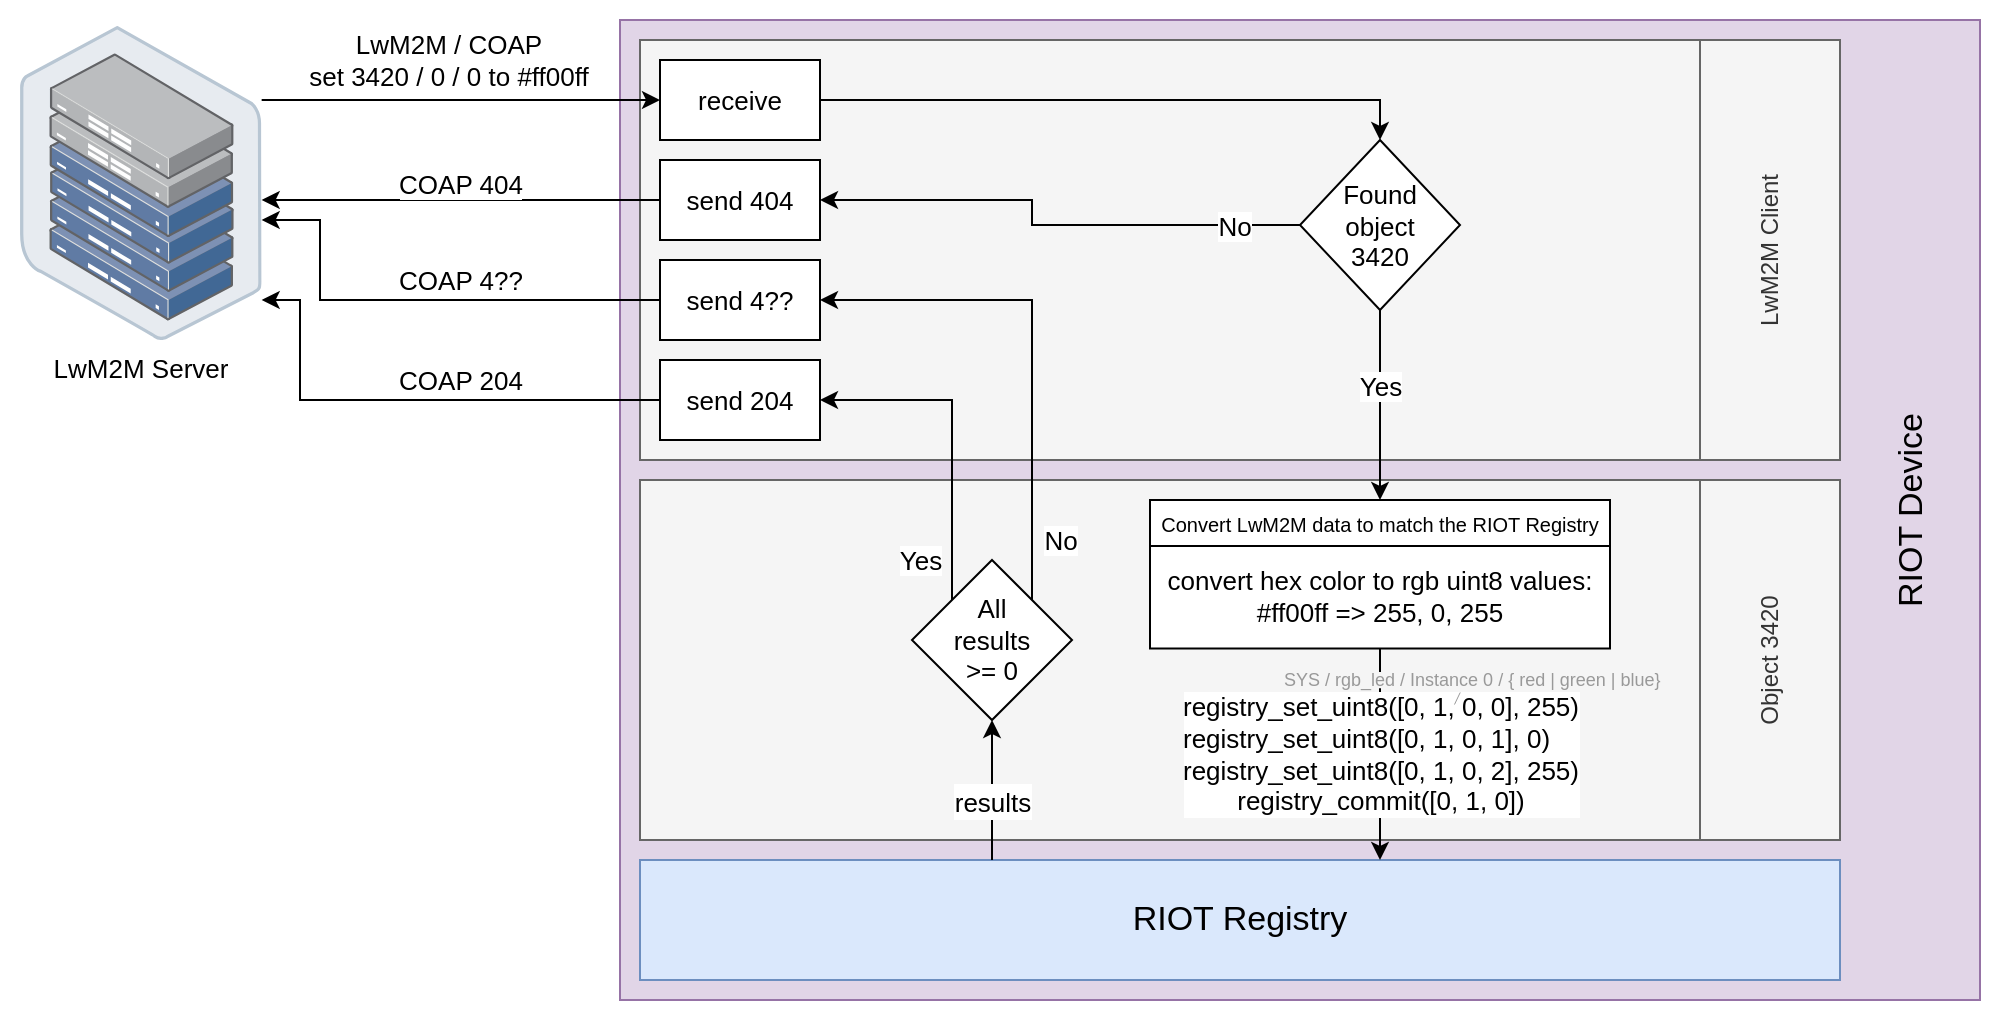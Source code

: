 <mxfile>
    <diagram id="fjN8D4Odn0497USpxgly" name="Page-1">
        <mxGraphModel dx="2541" dy="782" grid="1" gridSize="10" guides="1" tooltips="1" connect="1" arrows="1" fold="1" page="1" pageScale="1" pageWidth="1169" pageHeight="827" background="#FFFFFF" math="0" shadow="0">
            <root>
                <mxCell id="0"/>
                <mxCell id="1" parent="0"/>
                <mxCell id="346" value="" style="rounded=0;whiteSpace=wrap;html=1;strokeColor=none;" parent="1" vertex="1">
                    <mxGeometry x="-1160" width="1000" height="510" as="geometry"/>
                </mxCell>
                <mxCell id="387" value="&lt;font style=&quot;font-size: 17px&quot;&gt;RIOT Device&lt;/font&gt;" style="rounded=0;whiteSpace=wrap;html=1;fillColor=#e1d5e7;strokeColor=#9673a6;horizontal=0;align=center;verticalAlign=bottom;spacingBottom=22;" parent="1" vertex="1">
                    <mxGeometry x="-850" y="10" width="680" height="490" as="geometry"/>
                </mxCell>
                <mxCell id="388" value="" style="rounded=0;whiteSpace=wrap;html=1;fillColor=#f5f5f5;strokeColor=#666666;fontColor=#333333;" parent="1" vertex="1">
                    <mxGeometry x="-840" y="240" width="530" height="180" as="geometry"/>
                </mxCell>
                <mxCell id="364" value="" style="rounded=0;whiteSpace=wrap;html=1;fillColor=#f5f5f5;strokeColor=#666666;fontColor=#333333;" parent="1" vertex="1">
                    <mxGeometry x="-840" y="20" width="530" height="210" as="geometry"/>
                </mxCell>
                <mxCell id="365" value="&lt;font style=&quot;font-size: 13px&quot;&gt;LwM2M Server&lt;/font&gt;" style="points=[];aspect=fixed;html=1;align=center;shadow=0;dashed=0;image;image=img/lib/allied_telesis/storage/Datacenter_Server_Half_Rack_ToR.svg;" parent="1" vertex="1">
                    <mxGeometry x="-1150" y="13" width="120.83" height="157" as="geometry"/>
                </mxCell>
                <mxCell id="366" value="&lt;font style=&quot;font-size: 13px&quot;&gt;LwM2M / COAP&lt;br&gt;set 3420 / 0 / 0 to #ff00ff&lt;/font&gt;" style="edgeStyle=elbowEdgeStyle;rounded=0;html=1;" parent="1" source="365" target="397" edge="1">
                    <mxGeometry x="-0.064" y="20" relative="1" as="geometry">
                        <mxPoint x="-1010" y="-150" as="sourcePoint"/>
                        <mxPoint x="-820" y="80" as="targetPoint"/>
                        <Array as="points">
                            <mxPoint x="-920" y="50"/>
                            <mxPoint x="-1040" y="50"/>
                        </Array>
                        <mxPoint as="offset"/>
                    </mxGeometry>
                </mxCell>
                <mxCell id="367" value="&lt;font style=&quot;font-size: 13px&quot;&gt;No&lt;/font&gt;" style="edgeStyle=elbowEdgeStyle;rounded=0;html=1;startArrow=none;exitX=0;exitY=0.5;exitDx=0;exitDy=0;entryX=1;entryY=0.5;entryDx=0;entryDy=0;" parent="1" source="368" edge="1" target="398">
                    <mxGeometry x="-0.736" relative="1" as="geometry">
                        <mxPoint x="-644" y="113" as="targetPoint"/>
                        <Array as="points">
                            <mxPoint x="-644" y="105"/>
                            <mxPoint x="-600" y="90"/>
                            <mxPoint x="-643" y="104"/>
                            <mxPoint x="-580" y="100"/>
                            <mxPoint x="-611" y="140"/>
                            <mxPoint x="-730" y="140"/>
                        </Array>
                        <mxPoint as="offset"/>
                    </mxGeometry>
                </mxCell>
                <mxCell id="368" value="&lt;font style=&quot;font-size: 13px&quot;&gt;Found &lt;br&gt;object&lt;br&gt;3420&lt;/font&gt;" style="rhombus;whiteSpace=wrap;html=1;" parent="1" vertex="1">
                    <mxGeometry x="-510" y="70" width="80" height="85" as="geometry"/>
                </mxCell>
                <mxCell id="369" value="&lt;font style=&quot;font-size: 13px&quot;&gt;Yes&lt;/font&gt;" style="edgeStyle=elbowEdgeStyle;rounded=0;html=1;exitX=0.5;exitY=1;exitDx=0;exitDy=0;" parent="1" source="368" target="382" edge="1">
                    <mxGeometry x="-0.2" relative="1" as="geometry">
                        <mxPoint x="-670" y="-150" as="targetPoint"/>
                        <mxPoint as="offset"/>
                        <mxPoint x="-495" y="110" as="sourcePoint"/>
                    </mxGeometry>
                </mxCell>
                <mxCell id="372" value="" style="edgeStyle=orthogonalEdgeStyle;rounded=0;html=1;entryX=0.5;entryY=0;entryDx=0;entryDy=0;exitX=1;exitY=0.5;exitDx=0;exitDy=0;" parent="1" source="397" target="368" edge="1">
                    <mxGeometry x="-0.2" relative="1" as="geometry">
                        <mxPoint x="-470" y="90" as="targetPoint"/>
                        <mxPoint as="offset"/>
                        <mxPoint x="-740" y="80" as="sourcePoint"/>
                        <Array as="points">
                            <mxPoint x="-470" y="50"/>
                        </Array>
                    </mxGeometry>
                </mxCell>
                <mxCell id="373" value="&lt;font style=&quot;font-size: 17px&quot;&gt;RIOT Registry&lt;/font&gt;" style="rounded=0;whiteSpace=wrap;html=1;fillColor=#dae8fc;strokeColor=#6c8ebf;" parent="1" vertex="1">
                    <mxGeometry x="-840" y="430" width="600" height="60" as="geometry"/>
                </mxCell>
                <mxCell id="374" value="&lt;font style=&quot;font-size: 13px&quot;&gt;&lt;font style=&quot;font-size: 13px&quot;&gt;registry_set_uint8([0, 1, 0, 0], 255)&lt;br&gt;&lt;/font&gt;&lt;/font&gt;&lt;div style=&quot;text-align: left ; font-size: 13px&quot;&gt;&lt;font style=&quot;font-size: 13px&quot;&gt;registry_set_uint8([0, 1, 0, 1], 0)&lt;/font&gt;&lt;/div&gt;&lt;font style=&quot;font-size: 13px&quot;&gt;registry_set_uint8([0, 1, 0, 2], 255)&lt;br&gt;registry_commit([0, 1, 0])&lt;br&gt;&lt;/font&gt;" style="edgeStyle=elbowEdgeStyle;rounded=0;html=1;" parent="1" source="381" target="373" edge="1">
                    <mxGeometry relative="1" as="geometry">
                        <mxPoint x="-644" y="140" as="targetPoint"/>
                        <mxPoint as="offset"/>
                        <mxPoint x="-750" y="140" as="sourcePoint"/>
                    </mxGeometry>
                </mxCell>
                <mxCell id="375" value="" style="edgeStyle=elbowEdgeStyle;rounded=0;html=1;entryX=0.5;entryY=1;entryDx=0;entryDy=0;" parent="1" source="373" target="377" edge="1">
                    <mxGeometry relative="1" as="geometry">
                        <mxPoint x="-1080" y="420" as="targetPoint"/>
                        <mxPoint x="-355" y="170" as="sourcePoint"/>
                    </mxGeometry>
                </mxCell>
                <mxCell id="376" value="&lt;font style=&quot;font-size: 13px&quot;&gt;results&lt;/font&gt;" style="edgeLabel;html=1;align=center;verticalAlign=middle;resizable=0;points=[];fontSize=15;" parent="375" vertex="1" connectable="0">
                    <mxGeometry x="-0.329" y="2" relative="1" as="geometry">
                        <mxPoint x="2" y="-7" as="offset"/>
                    </mxGeometry>
                </mxCell>
                <mxCell id="377" value="&lt;font style=&quot;font-size: 13px&quot;&gt;All &lt;br&gt;results &lt;br&gt;&amp;gt;= 0&lt;/font&gt;" style="rhombus;whiteSpace=wrap;html=1;" parent="1" vertex="1">
                    <mxGeometry x="-704" y="280" width="80" height="80" as="geometry"/>
                </mxCell>
                <mxCell id="378" value="&lt;font style=&quot;font-size: 13px&quot;&gt;No&lt;/font&gt;" style="edgeStyle=elbowEdgeStyle;rounded=0;html=1;exitX=1;exitY=0;exitDx=0;exitDy=0;entryX=1;entryY=0.5;entryDx=0;entryDy=0;" parent="1" source="377" target="405" edge="1">
                    <mxGeometry x="-0.765" y="-14" relative="1" as="geometry">
                        <mxPoint x="-644" y="100" as="targetPoint"/>
                        <mxPoint as="offset"/>
                        <mxPoint x="-930" as="sourcePoint"/>
                        <Array as="points">
                            <mxPoint x="-644" y="160"/>
                            <mxPoint x="-630" y="150"/>
                            <mxPoint x="-664" y="160"/>
                            <mxPoint x="-664" y="220"/>
                            <mxPoint x="-664" y="180"/>
                            <mxPoint x="-710" y="150"/>
                            <mxPoint x="-720" y="90"/>
                        </Array>
                    </mxGeometry>
                </mxCell>
                <mxCell id="379" value="&lt;font style=&quot;font-size: 13px&quot;&gt;Yes&lt;/font&gt;" style="edgeStyle=elbowEdgeStyle;rounded=0;html=1;startArrow=none;exitX=0;exitY=0;exitDx=0;exitDy=0;entryX=1;entryY=0.5;entryDx=0;entryDy=0;" parent="1" source="377" target="400" edge="1">
                    <mxGeometry x="-0.759" y="16" relative="1" as="geometry">
                        <mxPoint x="-634" y="100" as="targetPoint"/>
                        <mxPoint as="offset"/>
                        <mxPoint x="-760" y="240" as="sourcePoint"/>
                        <Array as="points">
                            <mxPoint x="-684" y="210"/>
                            <mxPoint x="-700" y="210"/>
                            <mxPoint x="-700" y="200"/>
                        </Array>
                    </mxGeometry>
                </mxCell>
                <mxCell id="393" value="LwM2M Client" style="rounded=0;whiteSpace=wrap;html=1;fillColor=#f5f5f5;strokeColor=#666666;fontColor=#333333;horizontal=0;" parent="1" vertex="1">
                    <mxGeometry x="-310" y="20" width="70" height="210" as="geometry"/>
                </mxCell>
                <mxCell id="394" value="Object 3420" style="rounded=0;whiteSpace=wrap;html=1;fillColor=#f5f5f5;strokeColor=#666666;fontColor=#333333;horizontal=0;" parent="1" vertex="1">
                    <mxGeometry x="-310" y="240" width="70" height="180" as="geometry"/>
                </mxCell>
                <mxCell id="397" value="&lt;font color=&quot;#000000&quot; style=&quot;font-size: 13px&quot;&gt;receive&lt;/font&gt;" style="rounded=0;whiteSpace=wrap;html=1;labelBackgroundColor=none;fontSize=17;" parent="1" vertex="1">
                    <mxGeometry x="-830" y="30" width="80" height="40" as="geometry"/>
                </mxCell>
                <mxCell id="398" value="&lt;font color=&quot;#000000&quot; style=&quot;font-size: 13px&quot;&gt;send 404&lt;/font&gt;" style="rounded=0;whiteSpace=wrap;html=1;labelBackgroundColor=none;fontSize=17;" parent="1" vertex="1">
                    <mxGeometry x="-830" y="80" width="80" height="40" as="geometry"/>
                </mxCell>
                <mxCell id="399" value="&lt;font style=&quot;font-size: 13px&quot;&gt;COAP 404&lt;/font&gt;" style="edgeStyle=elbowEdgeStyle;rounded=0;html=1;startArrow=none;" parent="1" source="398" target="365" edge="1">
                    <mxGeometry x="0.004" y="-8" relative="1" as="geometry">
                        <mxPoint x="-1069.17" y="150" as="targetPoint"/>
                        <Array as="points">
                            <mxPoint x="-1010" y="100"/>
                        </Array>
                        <mxPoint as="offset"/>
                        <mxPoint x="-550.0" y="135" as="sourcePoint"/>
                    </mxGeometry>
                </mxCell>
                <mxCell id="400" value="&lt;font color=&quot;#000000&quot; style=&quot;font-size: 13px&quot;&gt;send 204&lt;/font&gt;" style="rounded=0;whiteSpace=wrap;html=1;labelBackgroundColor=none;fontSize=17;" parent="1" vertex="1">
                    <mxGeometry x="-830" y="180" width="80" height="40" as="geometry"/>
                </mxCell>
                <mxCell id="401" value="&lt;font style=&quot;font-size: 13px&quot;&gt;COAP 204&lt;/font&gt;" style="edgeStyle=elbowEdgeStyle;rounded=0;html=1;startArrow=none;" parent="1" source="400" target="365" edge="1">
                    <mxGeometry x="-0.197" y="-10" relative="1" as="geometry">
                        <mxPoint x="-1069.17" y="180" as="targetPoint"/>
                        <mxPoint as="offset"/>
                        <mxPoint x="-780" y="250" as="sourcePoint"/>
                        <Array as="points">
                            <mxPoint x="-1010" y="150"/>
                        </Array>
                    </mxGeometry>
                </mxCell>
                <mxCell id="403" value="" style="group" parent="1" vertex="1" connectable="0">
                    <mxGeometry x="-585" y="250" width="230" height="74.25" as="geometry"/>
                </mxCell>
                <mxCell id="381" value="&lt;font style=&quot;font-size: 13px&quot;&gt;convert hex color to rgb uint8 values:&lt;br&gt;#ff00ff =&amp;gt; 255, 0, 255&lt;br&gt;&lt;/font&gt;" style="rounded=0;whiteSpace=wrap;html=1;" parent="403" vertex="1">
                    <mxGeometry y="21.75" width="230" height="52.5" as="geometry"/>
                </mxCell>
                <mxCell id="382" value="&lt;font style=&quot;font-size: 10px&quot;&gt;Convert LwM2M data to match the RIOT Registry&lt;/font&gt;" style="rounded=0;whiteSpace=wrap;html=1;" parent="403" vertex="1">
                    <mxGeometry width="230" height="23" as="geometry"/>
                </mxCell>
                <mxCell id="404" value="" style="rounded=0;whiteSpace=wrap;html=1;fillColor=#f5f5f5;strokeColor=none;fontColor=#333333;" parent="1" vertex="1">
                    <mxGeometry x="-473" y="336" width="6" height="8.12" as="geometry"/>
                </mxCell>
                <mxCell id="389" value="" style="group" parent="1" vertex="1" connectable="0">
                    <mxGeometry x="-520" y="325" width="200" height="30" as="geometry"/>
                </mxCell>
                <mxCell id="383" value="&lt;span style=&quot;font-family: &amp;#34;helvetica&amp;#34; ; font-style: normal ; font-weight: 400 ; letter-spacing: normal ; text-align: center ; text-indent: 0px ; text-transform: none ; word-spacing: 0px ; display: inline ; float: none&quot;&gt;&lt;font style=&quot;font-size: 9px&quot; color=&quot;#999999&quot;&gt;SYS / rgb_led / Instance 0 / { red | green | blue}&lt;/font&gt;&lt;/span&gt;" style="text;whiteSpace=wrap;html=1;fillColor=none;" parent="389" vertex="1">
                    <mxGeometry width="200" height="30" as="geometry"/>
                </mxCell>
                <mxCell id="384" value="" style="endArrow=none;html=1;fontSize=9;fontColor=#999999;strokeColor=#999999;strokeWidth=0.5;" parent="389" edge="1">
                    <mxGeometry width="50" height="50" relative="1" as="geometry">
                        <mxPoint x="86.996" y="27" as="sourcePoint"/>
                        <mxPoint x="89.853" y="21" as="targetPoint"/>
                    </mxGeometry>
                </mxCell>
                <mxCell id="405" value="&lt;font color=&quot;#000000&quot; style=&quot;font-size: 13px&quot;&gt;send 4??&lt;/font&gt;" style="rounded=0;whiteSpace=wrap;html=1;labelBackgroundColor=none;fontSize=17;" vertex="1" parent="1">
                    <mxGeometry x="-830" y="130" width="80" height="40" as="geometry"/>
                </mxCell>
                <mxCell id="406" value="&lt;font style=&quot;font-size: 13px&quot;&gt;COAP 4??&lt;/font&gt;" style="edgeStyle=elbowEdgeStyle;rounded=0;html=1;startArrow=none;" edge="1" parent="1" source="405" target="365">
                    <mxGeometry x="-0.164" y="-10" relative="1" as="geometry">
                        <mxPoint x="-1019.17" y="110" as="targetPoint"/>
                        <Array as="points">
                            <mxPoint x="-1000" y="110"/>
                        </Array>
                        <mxPoint as="offset"/>
                        <mxPoint x="-820" y="110" as="sourcePoint"/>
                    </mxGeometry>
                </mxCell>
            </root>
        </mxGraphModel>
    </diagram>
</mxfile>